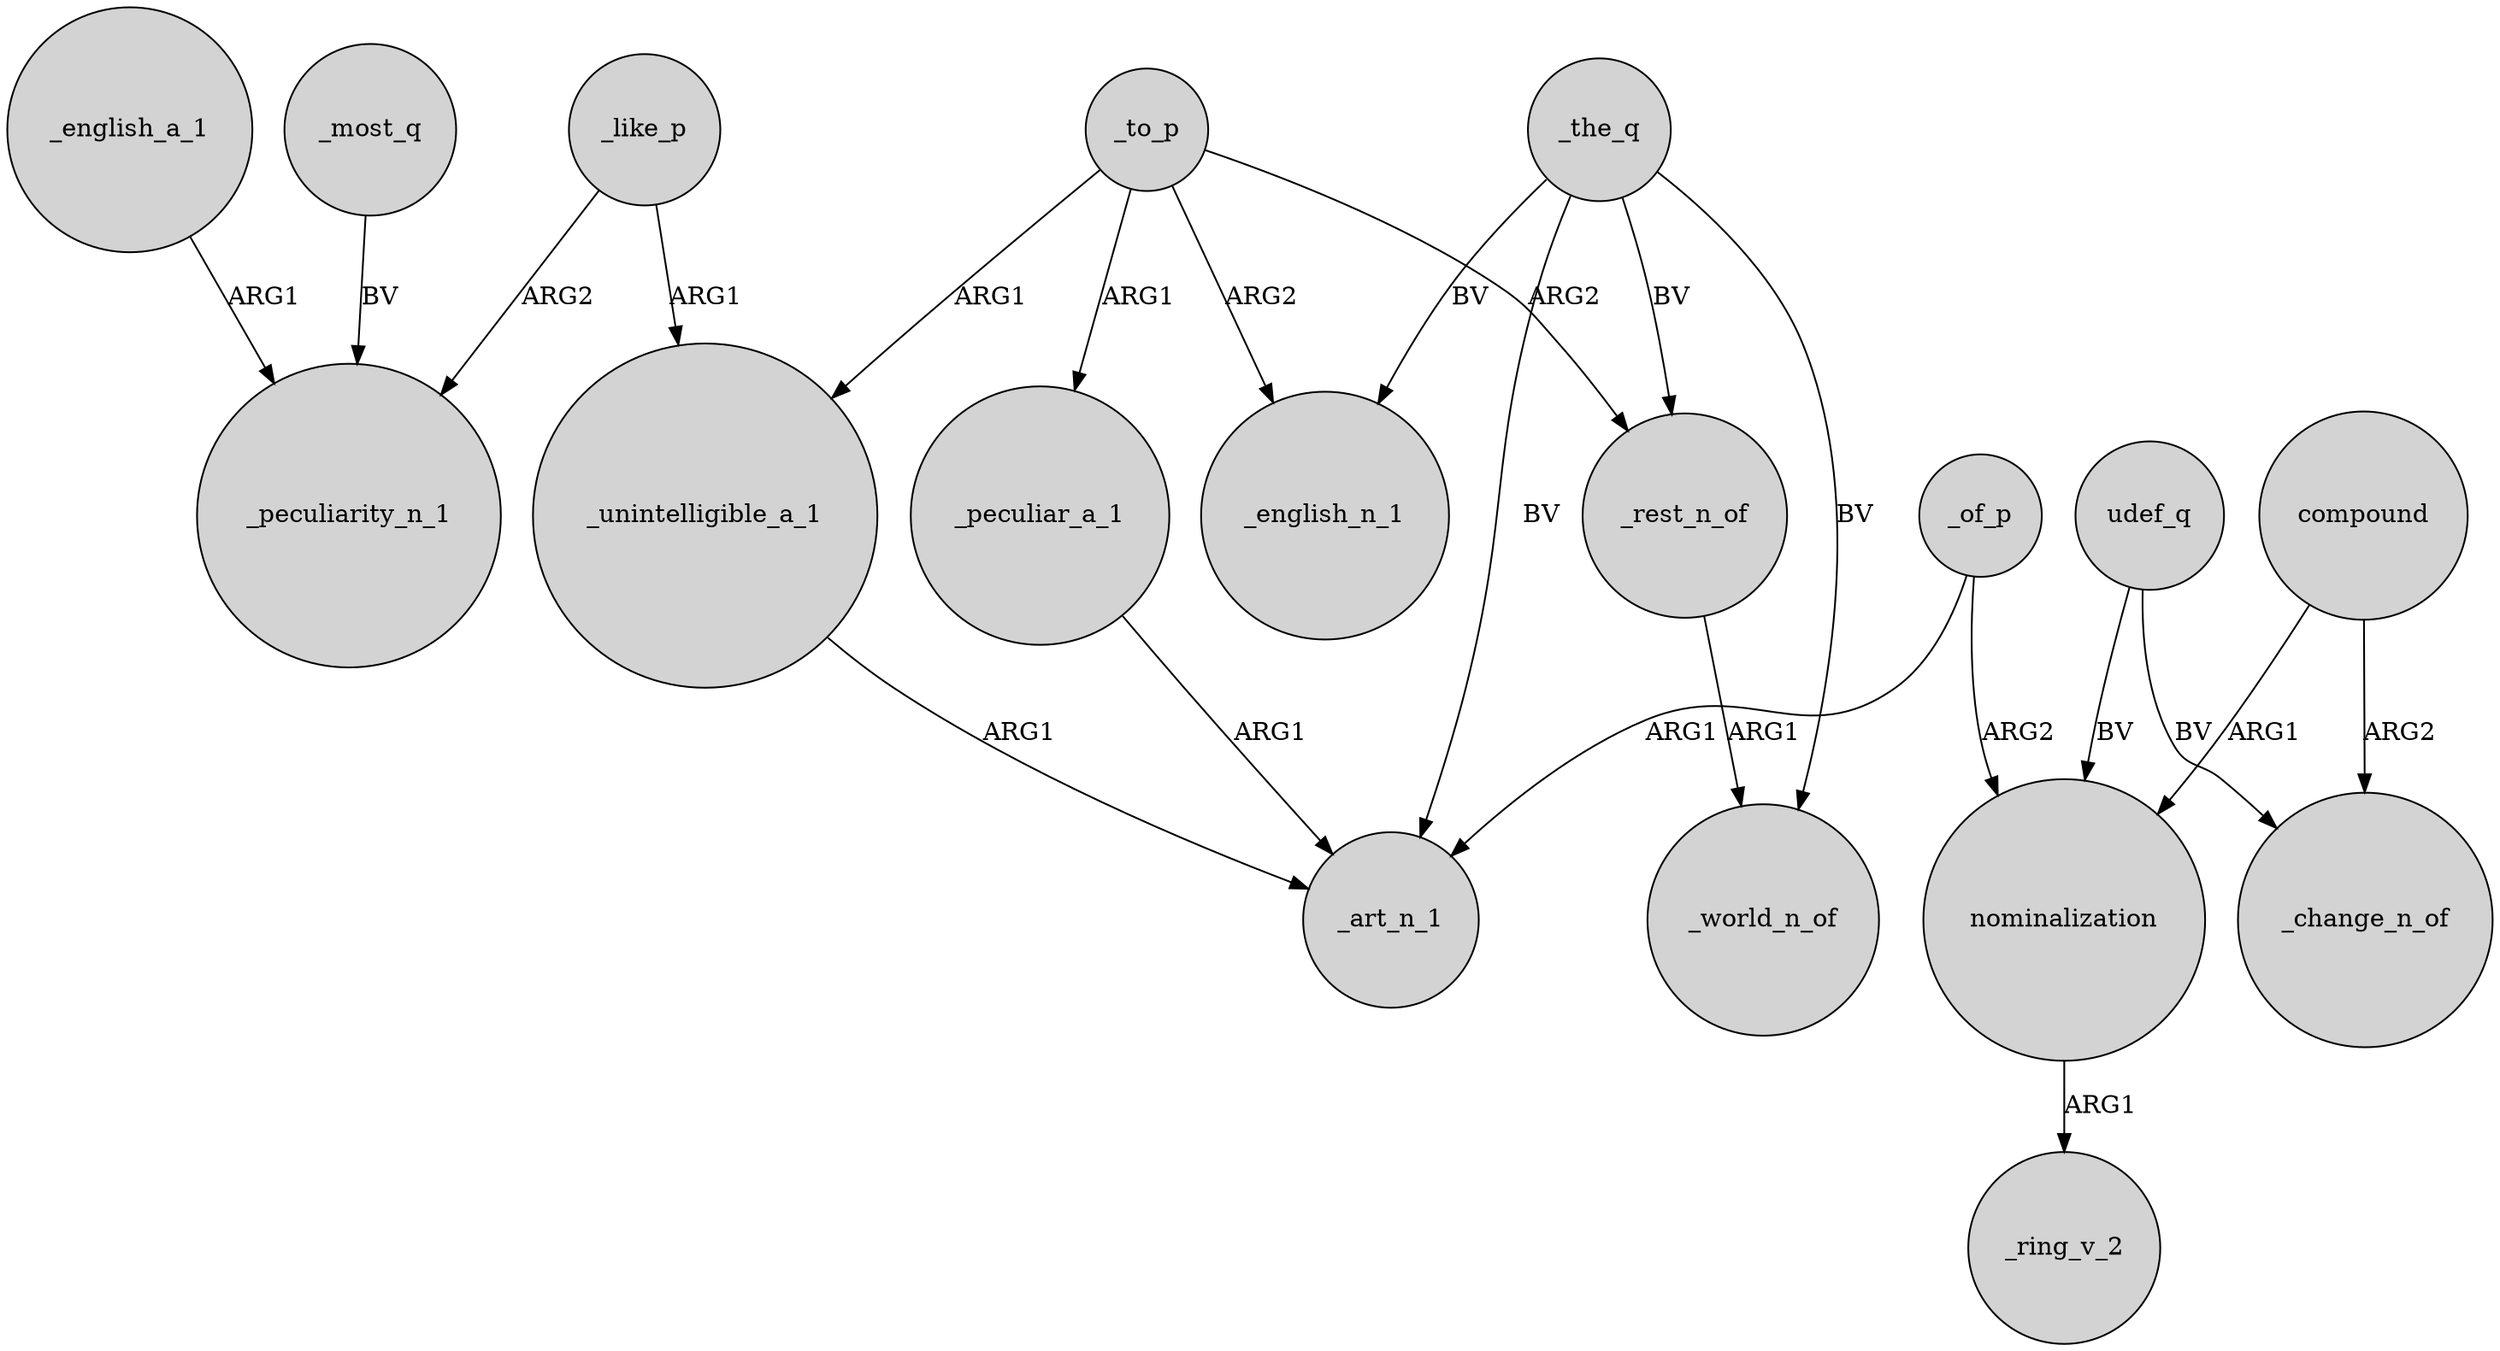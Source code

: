 digraph {
	node [shape=circle style=filled]
	_english_a_1 -> _peculiarity_n_1 [label=ARG1]
	compound -> _change_n_of [label=ARG2]
	udef_q -> _change_n_of [label=BV]
	_the_q -> _art_n_1 [label=BV]
	nominalization -> _ring_v_2 [label=ARG1]
	_like_p -> _unintelligible_a_1 [label=ARG1]
	_most_q -> _peculiarity_n_1 [label=BV]
	udef_q -> nominalization [label=BV]
	_peculiar_a_1 -> _art_n_1 [label=ARG1]
	_of_p -> nominalization [label=ARG2]
	compound -> nominalization [label=ARG1]
	_like_p -> _peculiarity_n_1 [label=ARG2]
	_rest_n_of -> _world_n_of [label=ARG1]
	_of_p -> _art_n_1 [label=ARG1]
	_the_q -> _english_n_1 [label=BV]
	_unintelligible_a_1 -> _art_n_1 [label=ARG1]
	_to_p -> _unintelligible_a_1 [label=ARG1]
	_to_p -> _rest_n_of [label=ARG2]
	_the_q -> _rest_n_of [label=BV]
	_to_p -> _peculiar_a_1 [label=ARG1]
	_to_p -> _english_n_1 [label=ARG2]
	_the_q -> _world_n_of [label=BV]
}
